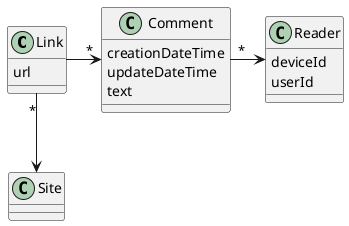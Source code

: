 @startuml
class Link {
  url
}

class Site {
}

class Comment {
  creationDateTime
  updateDateTime
  text
}

class Reader {
  deviceId
  userId
}

Link -> "*" Comment
Link "*" --> Site
Comment "*" -> Reader
@enduml
